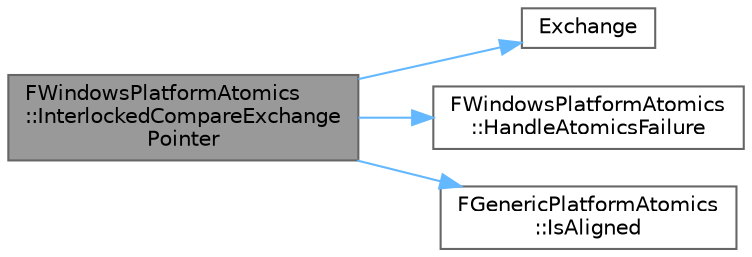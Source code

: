 digraph "FWindowsPlatformAtomics::InterlockedCompareExchangePointer"
{
 // INTERACTIVE_SVG=YES
 // LATEX_PDF_SIZE
  bgcolor="transparent";
  edge [fontname=Helvetica,fontsize=10,labelfontname=Helvetica,labelfontsize=10];
  node [fontname=Helvetica,fontsize=10,shape=box,height=0.2,width=0.4];
  rankdir="LR";
  Node1 [id="Node000001",label="FWindowsPlatformAtomics\l::InterlockedCompareExchange\lPointer",height=0.2,width=0.4,color="gray40", fillcolor="grey60", style="filled", fontcolor="black",tooltip="The function compares the Destination value with the Comparand value:"];
  Node1 -> Node2 [id="edge1_Node000001_Node000002",color="steelblue1",style="solid",tooltip=" "];
  Node2 [id="Node000002",label="Exchange",height=0.2,width=0.4,color="grey40", fillcolor="white", style="filled",URL="$d4/d24/UnrealTemplate_8h.html#a71208fce20d450e8a6365ce781998cc8",tooltip=" "];
  Node1 -> Node3 [id="edge2_Node000001_Node000003",color="steelblue1",style="solid",tooltip=" "];
  Node3 [id="Node000003",label="FWindowsPlatformAtomics\l::HandleAtomicsFailure",height=0.2,width=0.4,color="grey40", fillcolor="white", style="filled",URL="$d8/d6e/structFWindowsPlatformAtomics.html#a6a3f2fa7ef02be812de1ddb0dd5dc28b",tooltip="Handles atomics function failure."];
  Node1 -> Node4 [id="edge3_Node000001_Node000004",color="steelblue1",style="solid",tooltip=" "];
  Node4 [id="Node000004",label="FGenericPlatformAtomics\l::IsAligned",height=0.2,width=0.4,color="grey40", fillcolor="white", style="filled",URL="$d6/d63/structFGenericPlatformAtomics.html#ab8e877b8fce2a983f98fdb752deec498",tooltip="Checks if a pointer is aligned and can be used with atomic functions."];
}
